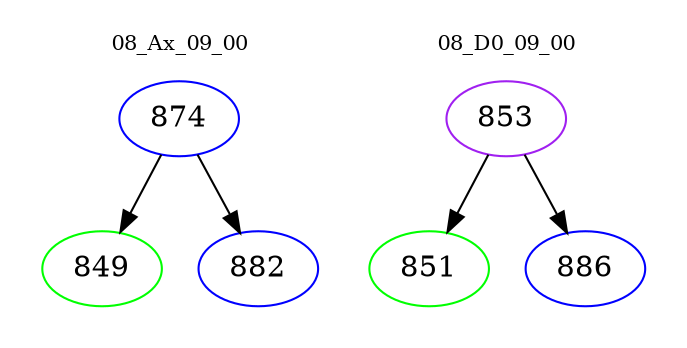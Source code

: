 digraph{
subgraph cluster_0 {
color = white
label = "08_Ax_09_00";
fontsize=10;
T0_874 [label="874", color="blue"]
T0_874 -> T0_849 [color="black"]
T0_849 [label="849", color="green"]
T0_874 -> T0_882 [color="black"]
T0_882 [label="882", color="blue"]
}
subgraph cluster_1 {
color = white
label = "08_D0_09_00";
fontsize=10;
T1_853 [label="853", color="purple"]
T1_853 -> T1_851 [color="black"]
T1_851 [label="851", color="green"]
T1_853 -> T1_886 [color="black"]
T1_886 [label="886", color="blue"]
}
}
